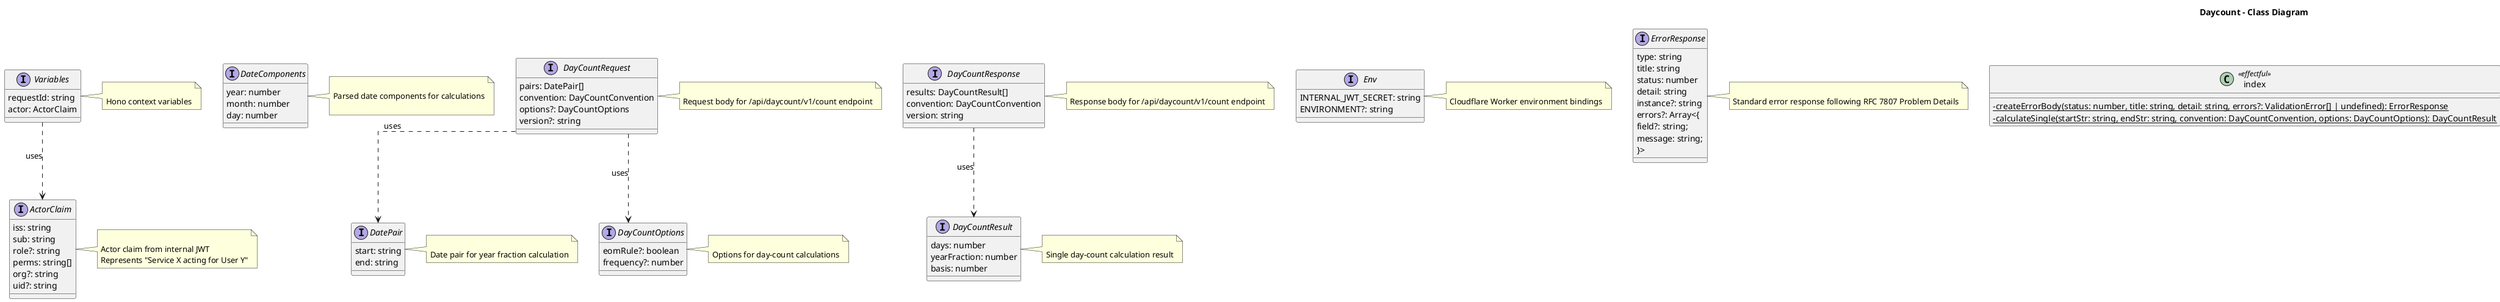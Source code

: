 @startuml
title Daycount - Class Diagram

skinparam classAttributeIconSize 0
skinparam linetype ortho

interface ActorClaim {
  iss: string
  sub: string
  role?: string
  perms: string[]
  org?: string
  uid?: string
}
note right of ActorClaim
  
Actor claim from internal JWT
Represents "Service X acting for User Y"
end note

interface DateComponents {
  year: number
  month: number
  day: number
}
note right of DateComponents
  
Parsed date components for calculations

end note

interface DatePair {
  start: string
  end: string
}
note right of DatePair
  
Date pair for year fraction calculation
end note

interface DayCountOptions {
  eomRule?: boolean
  frequency?: number
}
note right of DayCountOptions
  
Options for day-count calculations
end note

interface DayCountRequest {
  pairs: DatePair[]
  convention: DayCountConvention
  options?: DayCountOptions
  version?: string
}
note right of DayCountRequest
  
Request body for /api/daycount/v1/count endpoint
end note

interface DayCountResponse {
  results: DayCountResult[]
  convention: DayCountConvention
  version: string
}
note right of DayCountResponse
  
Response body for /api/daycount/v1/count endpoint
end note

interface DayCountResult {
  days: number
  yearFraction: number
  basis: number
}
note right of DayCountResult
  
Single day-count calculation result
end note

interface Env {
  INTERNAL_JWT_SECRET: string
  ENVIRONMENT?: string
}
note right of Env
  
Cloudflare Worker environment bindings
end note

interface ErrorResponse {
  type: string
  title: string
  status: number
  detail: string
  instance?: string
  errors?: Array<{
    field?: string;
    message: string;
  }>
}
note right of ErrorResponse
  
Standard error response following RFC 7807 Problem Details
end note

class index <<effectful>> {
  -{static} createErrorBody(status: number, title: string, detail: string, errors?: ValidationError[] | undefined): ErrorResponse
  -{static} calculateSingle(startStr: string, endStr: string, convention: DayCountConvention, options: DayCountOptions): DayCountResult
}
note right of index
  Module: index
  
  Stereotype: <<effectful>>
end note

class logger <<effectful>> {
  +{static} createLogger(): Logger
}
note right of logger
  Module: logger
  
  Stereotype: <<effectful>>
end note

class scopes <<effectful>> {
  +{static} requireScopes(requiredScopes: string[]): (c: Context<any, any, {}>, next: Next) => Promise<void>
  +{static} requireAnyScope(allowedScopes: string[]): (c: Context<any, any, {}>, next: Next) => Promise<void>
  +{static} requireRole(allowedRoles: string[]): (c: Context<any, any, {}>, next: Next) => Promise<void>
}
note right of scopes
  Module: scopes
  
  Stereotype: <<effectful>>
end note

class utils <<effectful>> {
  +{static} parseDate(dateString: string): DateComponents
  +{static} isLeapYear(year: number): boolean
  +{static} actualDaysBetween(start: DateComponents, end: DateComponents): number
  +{static} daysInMonth(year: number, month: number): number
  +{static} isEndOfMonth(date: DateComponents): boolean
  +{static} validateDateOrder(start: DateComponents, end: DateComponents): void
}
note right of utils
  Module: utils
  
  Stereotype: <<effectful>>
end note

interface ValidationError {
  field: string
  message: string
}
note right of ValidationError
  
Validation error with field context
end note

class validators <<pure>> {
  +{static} normalizeConvention(convention: string): DayCountConvention
  +{static} validateRequest(body: unknown): ValidationError | null
}
note right of validators
  Module: validators
  
  Stereotype: <<pure>>
end note

interface Variables {
  requestId: string
  actor: ActorClaim
}
note right of Variables
  
Hono context variables
end note

' Relationships
DayCountRequest ..> DatePair : uses
DayCountRequest ..> DayCountOptions : uses
DayCountResponse ..> DayCountResult : uses
Variables ..> ActorClaim : uses

@enduml